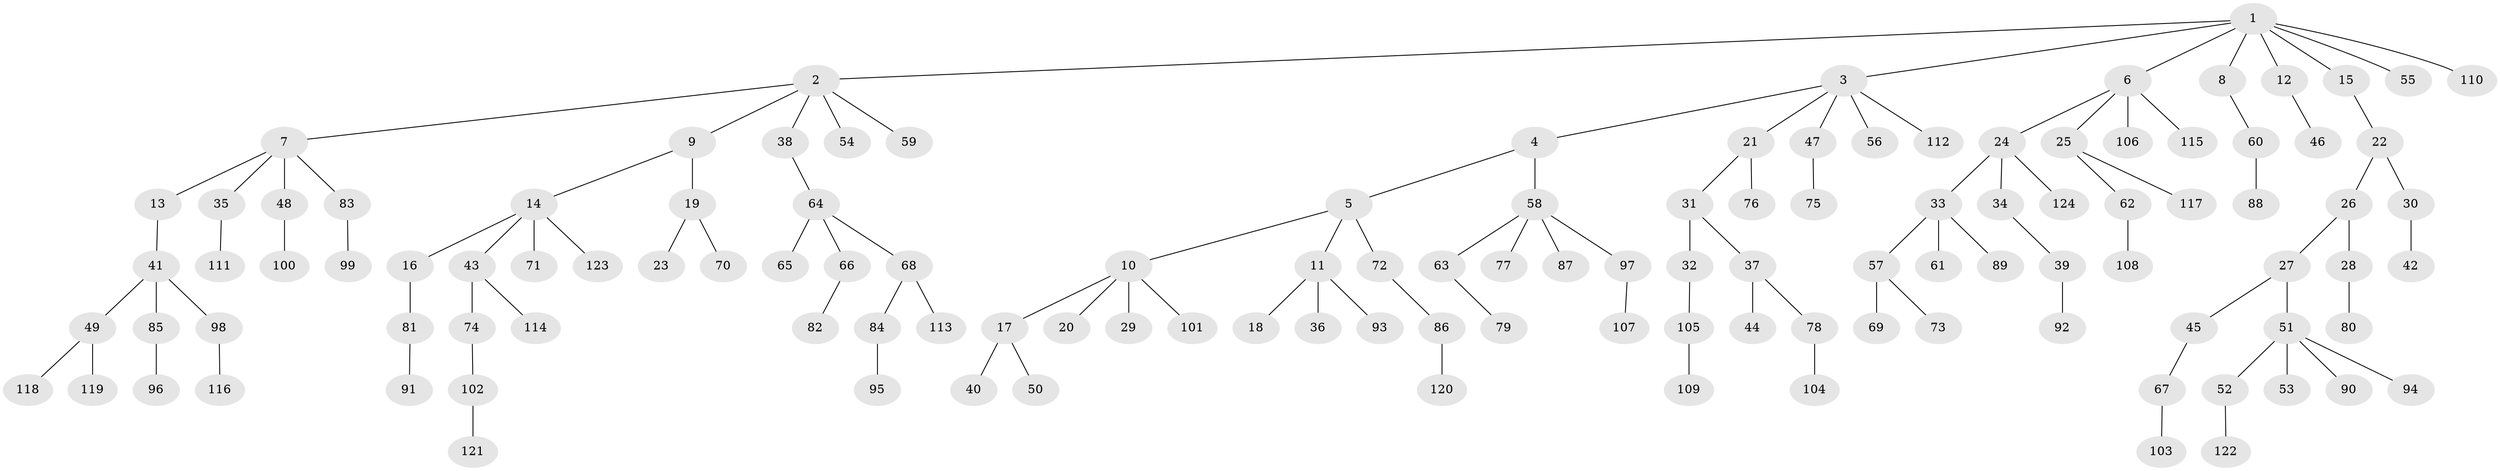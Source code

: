 // coarse degree distribution, {7: 0.013333333333333334, 5: 0.04, 3: 0.13333333333333333, 4: 0.08, 2: 0.22666666666666666, 1: 0.5066666666666667}
// Generated by graph-tools (version 1.1) at 2025/51/03/04/25 22:51:49]
// undirected, 124 vertices, 123 edges
graph export_dot {
  node [color=gray90,style=filled];
  1;
  2;
  3;
  4;
  5;
  6;
  7;
  8;
  9;
  10;
  11;
  12;
  13;
  14;
  15;
  16;
  17;
  18;
  19;
  20;
  21;
  22;
  23;
  24;
  25;
  26;
  27;
  28;
  29;
  30;
  31;
  32;
  33;
  34;
  35;
  36;
  37;
  38;
  39;
  40;
  41;
  42;
  43;
  44;
  45;
  46;
  47;
  48;
  49;
  50;
  51;
  52;
  53;
  54;
  55;
  56;
  57;
  58;
  59;
  60;
  61;
  62;
  63;
  64;
  65;
  66;
  67;
  68;
  69;
  70;
  71;
  72;
  73;
  74;
  75;
  76;
  77;
  78;
  79;
  80;
  81;
  82;
  83;
  84;
  85;
  86;
  87;
  88;
  89;
  90;
  91;
  92;
  93;
  94;
  95;
  96;
  97;
  98;
  99;
  100;
  101;
  102;
  103;
  104;
  105;
  106;
  107;
  108;
  109;
  110;
  111;
  112;
  113;
  114;
  115;
  116;
  117;
  118;
  119;
  120;
  121;
  122;
  123;
  124;
  1 -- 2;
  1 -- 3;
  1 -- 6;
  1 -- 8;
  1 -- 12;
  1 -- 15;
  1 -- 55;
  1 -- 110;
  2 -- 7;
  2 -- 9;
  2 -- 38;
  2 -- 54;
  2 -- 59;
  3 -- 4;
  3 -- 21;
  3 -- 47;
  3 -- 56;
  3 -- 112;
  4 -- 5;
  4 -- 58;
  5 -- 10;
  5 -- 11;
  5 -- 72;
  6 -- 24;
  6 -- 25;
  6 -- 106;
  6 -- 115;
  7 -- 13;
  7 -- 35;
  7 -- 48;
  7 -- 83;
  8 -- 60;
  9 -- 14;
  9 -- 19;
  10 -- 17;
  10 -- 20;
  10 -- 29;
  10 -- 101;
  11 -- 18;
  11 -- 36;
  11 -- 93;
  12 -- 46;
  13 -- 41;
  14 -- 16;
  14 -- 43;
  14 -- 71;
  14 -- 123;
  15 -- 22;
  16 -- 81;
  17 -- 40;
  17 -- 50;
  19 -- 23;
  19 -- 70;
  21 -- 31;
  21 -- 76;
  22 -- 26;
  22 -- 30;
  24 -- 33;
  24 -- 34;
  24 -- 124;
  25 -- 62;
  25 -- 117;
  26 -- 27;
  26 -- 28;
  27 -- 45;
  27 -- 51;
  28 -- 80;
  30 -- 42;
  31 -- 32;
  31 -- 37;
  32 -- 105;
  33 -- 57;
  33 -- 61;
  33 -- 89;
  34 -- 39;
  35 -- 111;
  37 -- 44;
  37 -- 78;
  38 -- 64;
  39 -- 92;
  41 -- 49;
  41 -- 85;
  41 -- 98;
  43 -- 74;
  43 -- 114;
  45 -- 67;
  47 -- 75;
  48 -- 100;
  49 -- 118;
  49 -- 119;
  51 -- 52;
  51 -- 53;
  51 -- 90;
  51 -- 94;
  52 -- 122;
  57 -- 69;
  57 -- 73;
  58 -- 63;
  58 -- 77;
  58 -- 87;
  58 -- 97;
  60 -- 88;
  62 -- 108;
  63 -- 79;
  64 -- 65;
  64 -- 66;
  64 -- 68;
  66 -- 82;
  67 -- 103;
  68 -- 84;
  68 -- 113;
  72 -- 86;
  74 -- 102;
  78 -- 104;
  81 -- 91;
  83 -- 99;
  84 -- 95;
  85 -- 96;
  86 -- 120;
  97 -- 107;
  98 -- 116;
  102 -- 121;
  105 -- 109;
}

